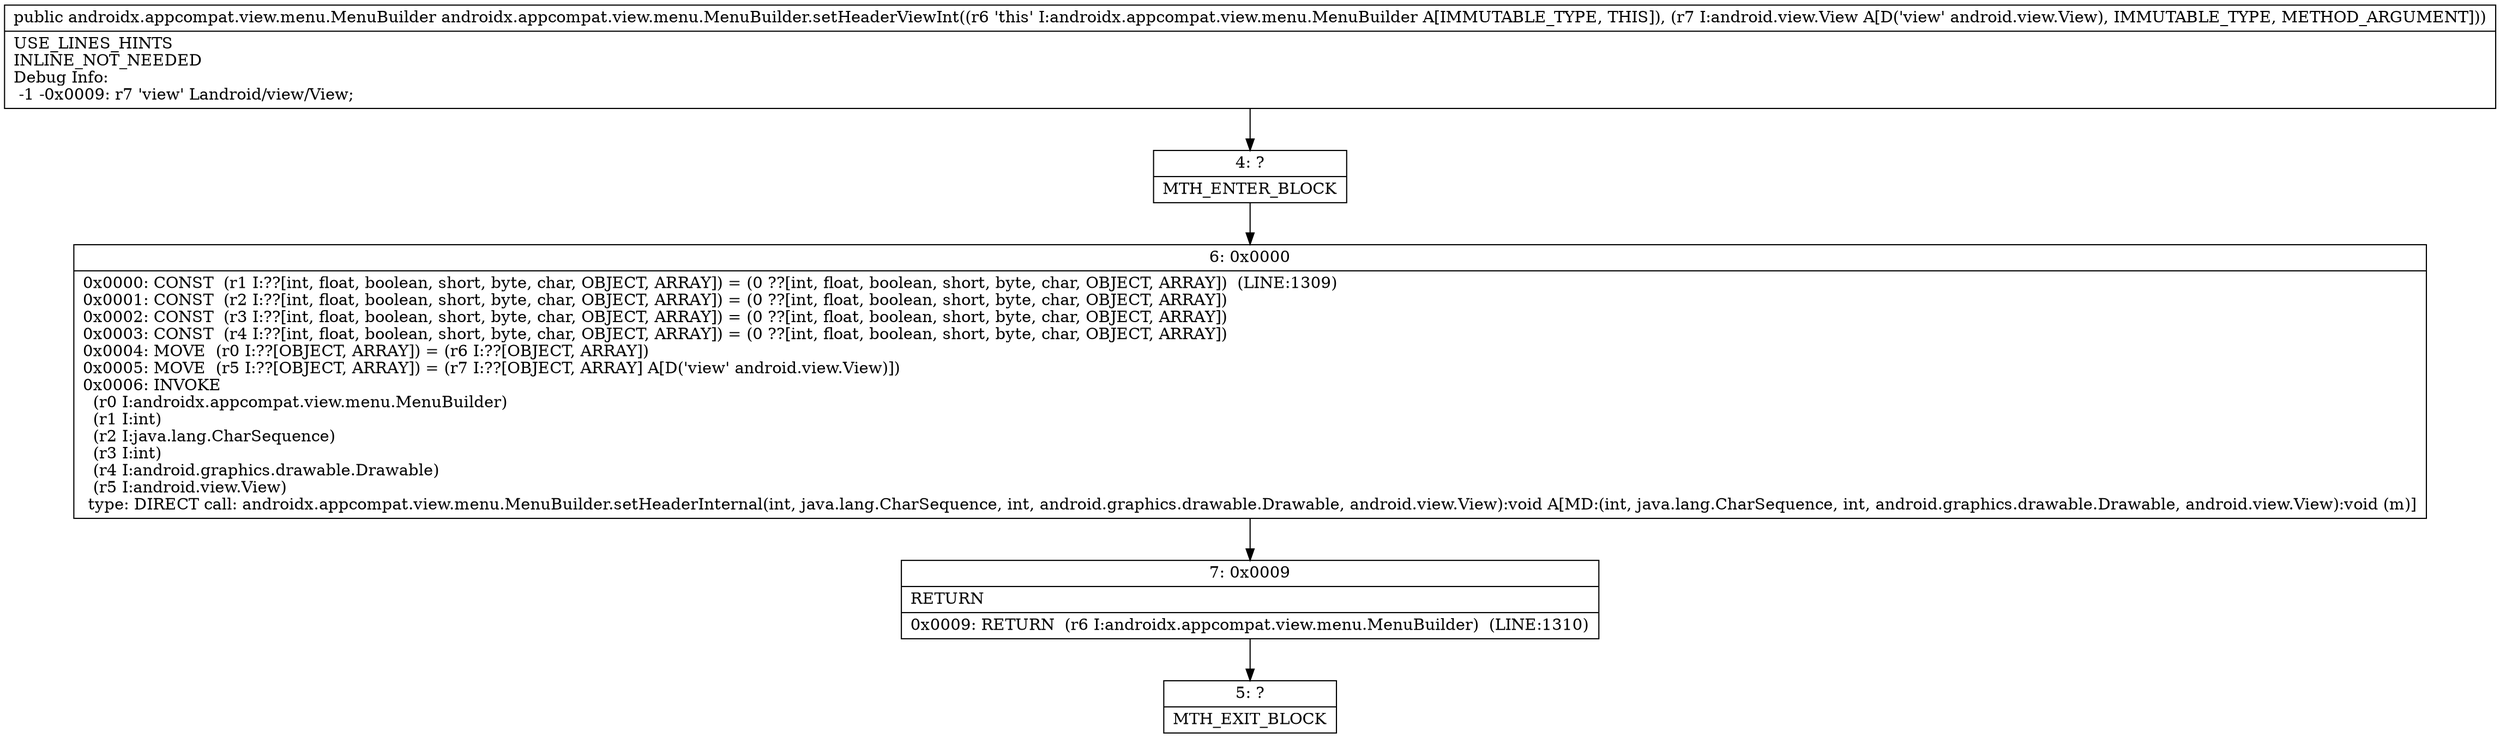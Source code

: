 digraph "CFG forandroidx.appcompat.view.menu.MenuBuilder.setHeaderViewInt(Landroid\/view\/View;)Landroidx\/appcompat\/view\/menu\/MenuBuilder;" {
Node_4 [shape=record,label="{4\:\ ?|MTH_ENTER_BLOCK\l}"];
Node_6 [shape=record,label="{6\:\ 0x0000|0x0000: CONST  (r1 I:??[int, float, boolean, short, byte, char, OBJECT, ARRAY]) = (0 ??[int, float, boolean, short, byte, char, OBJECT, ARRAY])  (LINE:1309)\l0x0001: CONST  (r2 I:??[int, float, boolean, short, byte, char, OBJECT, ARRAY]) = (0 ??[int, float, boolean, short, byte, char, OBJECT, ARRAY]) \l0x0002: CONST  (r3 I:??[int, float, boolean, short, byte, char, OBJECT, ARRAY]) = (0 ??[int, float, boolean, short, byte, char, OBJECT, ARRAY]) \l0x0003: CONST  (r4 I:??[int, float, boolean, short, byte, char, OBJECT, ARRAY]) = (0 ??[int, float, boolean, short, byte, char, OBJECT, ARRAY]) \l0x0004: MOVE  (r0 I:??[OBJECT, ARRAY]) = (r6 I:??[OBJECT, ARRAY]) \l0x0005: MOVE  (r5 I:??[OBJECT, ARRAY]) = (r7 I:??[OBJECT, ARRAY] A[D('view' android.view.View)]) \l0x0006: INVOKE  \l  (r0 I:androidx.appcompat.view.menu.MenuBuilder)\l  (r1 I:int)\l  (r2 I:java.lang.CharSequence)\l  (r3 I:int)\l  (r4 I:android.graphics.drawable.Drawable)\l  (r5 I:android.view.View)\l type: DIRECT call: androidx.appcompat.view.menu.MenuBuilder.setHeaderInternal(int, java.lang.CharSequence, int, android.graphics.drawable.Drawable, android.view.View):void A[MD:(int, java.lang.CharSequence, int, android.graphics.drawable.Drawable, android.view.View):void (m)]\l}"];
Node_7 [shape=record,label="{7\:\ 0x0009|RETURN\l|0x0009: RETURN  (r6 I:androidx.appcompat.view.menu.MenuBuilder)  (LINE:1310)\l}"];
Node_5 [shape=record,label="{5\:\ ?|MTH_EXIT_BLOCK\l}"];
MethodNode[shape=record,label="{public androidx.appcompat.view.menu.MenuBuilder androidx.appcompat.view.menu.MenuBuilder.setHeaderViewInt((r6 'this' I:androidx.appcompat.view.menu.MenuBuilder A[IMMUTABLE_TYPE, THIS]), (r7 I:android.view.View A[D('view' android.view.View), IMMUTABLE_TYPE, METHOD_ARGUMENT]))  | USE_LINES_HINTS\lINLINE_NOT_NEEDED\lDebug Info:\l  \-1 \-0x0009: r7 'view' Landroid\/view\/View;\l}"];
MethodNode -> Node_4;Node_4 -> Node_6;
Node_6 -> Node_7;
Node_7 -> Node_5;
}


